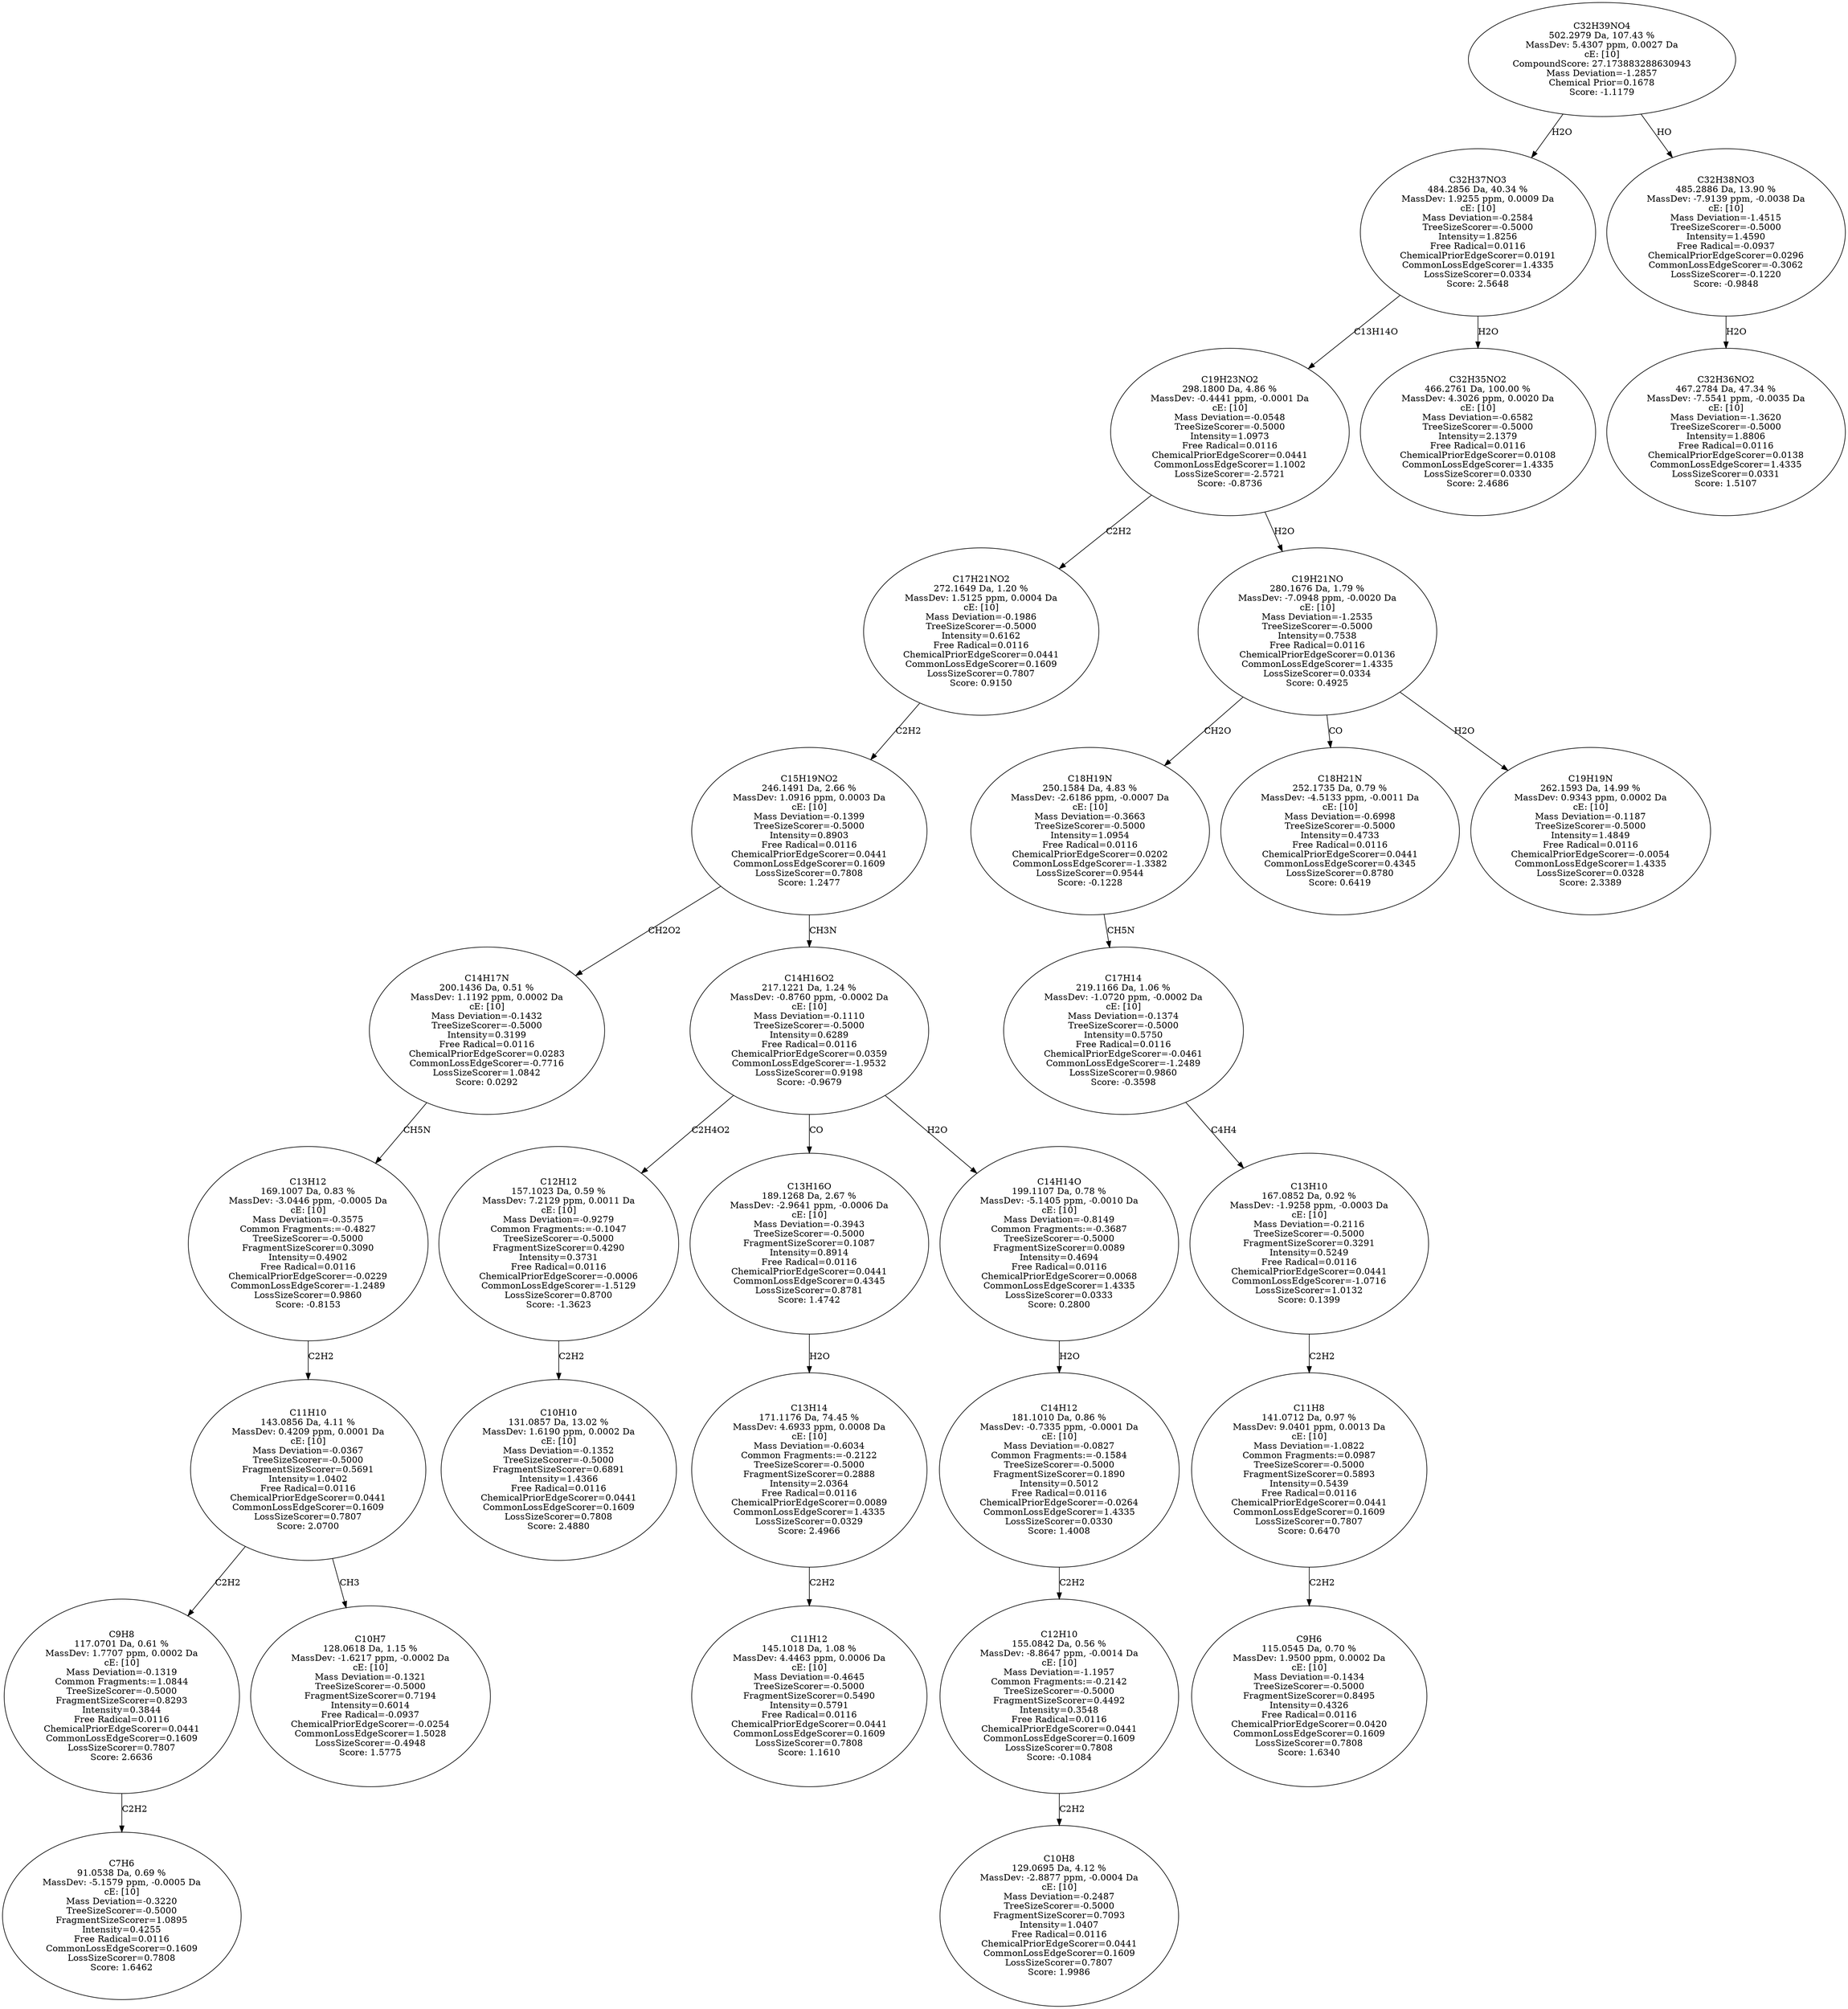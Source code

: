 strict digraph {
v1 [label="C7H6\n91.0538 Da, 0.69 %\nMassDev: -5.1579 ppm, -0.0005 Da\ncE: [10]\nMass Deviation=-0.3220\nTreeSizeScorer=-0.5000\nFragmentSizeScorer=1.0895\nIntensity=0.4255\nFree Radical=0.0116\nCommonLossEdgeScorer=0.1609\nLossSizeScorer=0.7808\nScore: 1.6462"];
v2 [label="C9H8\n117.0701 Da, 0.61 %\nMassDev: 1.7707 ppm, 0.0002 Da\ncE: [10]\nMass Deviation=-0.1319\nCommon Fragments:=1.0844\nTreeSizeScorer=-0.5000\nFragmentSizeScorer=0.8293\nIntensity=0.3844\nFree Radical=0.0116\nChemicalPriorEdgeScorer=0.0441\nCommonLossEdgeScorer=0.1609\nLossSizeScorer=0.7807\nScore: 2.6636"];
v3 [label="C10H7\n128.0618 Da, 1.15 %\nMassDev: -1.6217 ppm, -0.0002 Da\ncE: [10]\nMass Deviation=-0.1321\nTreeSizeScorer=-0.5000\nFragmentSizeScorer=0.7194\nIntensity=0.6014\nFree Radical=-0.0937\nChemicalPriorEdgeScorer=-0.0254\nCommonLossEdgeScorer=1.5028\nLossSizeScorer=-0.4948\nScore: 1.5775"];
v4 [label="C11H10\n143.0856 Da, 4.11 %\nMassDev: 0.4209 ppm, 0.0001 Da\ncE: [10]\nMass Deviation=-0.0367\nTreeSizeScorer=-0.5000\nFragmentSizeScorer=0.5691\nIntensity=1.0402\nFree Radical=0.0116\nChemicalPriorEdgeScorer=0.0441\nCommonLossEdgeScorer=0.1609\nLossSizeScorer=0.7807\nScore: 2.0700"];
v5 [label="C13H12\n169.1007 Da, 0.83 %\nMassDev: -3.0446 ppm, -0.0005 Da\ncE: [10]\nMass Deviation=-0.3575\nCommon Fragments:=-0.4827\nTreeSizeScorer=-0.5000\nFragmentSizeScorer=0.3090\nIntensity=0.4902\nFree Radical=0.0116\nChemicalPriorEdgeScorer=-0.0229\nCommonLossEdgeScorer=-1.2489\nLossSizeScorer=0.9860\nScore: -0.8153"];
v6 [label="C14H17N\n200.1436 Da, 0.51 %\nMassDev: 1.1192 ppm, 0.0002 Da\ncE: [10]\nMass Deviation=-0.1432\nTreeSizeScorer=-0.5000\nIntensity=0.3199\nFree Radical=0.0116\nChemicalPriorEdgeScorer=0.0283\nCommonLossEdgeScorer=-0.7716\nLossSizeScorer=1.0842\nScore: 0.0292"];
v7 [label="C10H10\n131.0857 Da, 13.02 %\nMassDev: 1.6190 ppm, 0.0002 Da\ncE: [10]\nMass Deviation=-0.1352\nTreeSizeScorer=-0.5000\nFragmentSizeScorer=0.6891\nIntensity=1.4366\nFree Radical=0.0116\nChemicalPriorEdgeScorer=0.0441\nCommonLossEdgeScorer=0.1609\nLossSizeScorer=0.7808\nScore: 2.4880"];
v8 [label="C12H12\n157.1023 Da, 0.59 %\nMassDev: 7.2129 ppm, 0.0011 Da\ncE: [10]\nMass Deviation=-0.9279\nCommon Fragments:=-0.1047\nTreeSizeScorer=-0.5000\nFragmentSizeScorer=0.4290\nIntensity=0.3731\nFree Radical=0.0116\nChemicalPriorEdgeScorer=-0.0006\nCommonLossEdgeScorer=-1.5129\nLossSizeScorer=0.8700\nScore: -1.3623"];
v9 [label="C11H12\n145.1018 Da, 1.08 %\nMassDev: 4.4463 ppm, 0.0006 Da\ncE: [10]\nMass Deviation=-0.4645\nTreeSizeScorer=-0.5000\nFragmentSizeScorer=0.5490\nIntensity=0.5791\nFree Radical=0.0116\nChemicalPriorEdgeScorer=0.0441\nCommonLossEdgeScorer=0.1609\nLossSizeScorer=0.7808\nScore: 1.1610"];
v10 [label="C13H14\n171.1176 Da, 74.45 %\nMassDev: 4.6933 ppm, 0.0008 Da\ncE: [10]\nMass Deviation=-0.6034\nCommon Fragments:=-0.2122\nTreeSizeScorer=-0.5000\nFragmentSizeScorer=0.2888\nIntensity=2.0364\nFree Radical=0.0116\nChemicalPriorEdgeScorer=0.0089\nCommonLossEdgeScorer=1.4335\nLossSizeScorer=0.0329\nScore: 2.4966"];
v11 [label="C13H16O\n189.1268 Da, 2.67 %\nMassDev: -2.9641 ppm, -0.0006 Da\ncE: [10]\nMass Deviation=-0.3943\nTreeSizeScorer=-0.5000\nFragmentSizeScorer=0.1087\nIntensity=0.8914\nFree Radical=0.0116\nChemicalPriorEdgeScorer=0.0441\nCommonLossEdgeScorer=0.4345\nLossSizeScorer=0.8781\nScore: 1.4742"];
v12 [label="C10H8\n129.0695 Da, 4.12 %\nMassDev: -2.8877 ppm, -0.0004 Da\ncE: [10]\nMass Deviation=-0.2487\nTreeSizeScorer=-0.5000\nFragmentSizeScorer=0.7093\nIntensity=1.0407\nFree Radical=0.0116\nChemicalPriorEdgeScorer=0.0441\nCommonLossEdgeScorer=0.1609\nLossSizeScorer=0.7807\nScore: 1.9986"];
v13 [label="C12H10\n155.0842 Da, 0.56 %\nMassDev: -8.8647 ppm, -0.0014 Da\ncE: [10]\nMass Deviation=-1.1957\nCommon Fragments:=-0.2142\nTreeSizeScorer=-0.5000\nFragmentSizeScorer=0.4492\nIntensity=0.3548\nFree Radical=0.0116\nChemicalPriorEdgeScorer=0.0441\nCommonLossEdgeScorer=0.1609\nLossSizeScorer=0.7808\nScore: -0.1084"];
v14 [label="C14H12\n181.1010 Da, 0.86 %\nMassDev: -0.7335 ppm, -0.0001 Da\ncE: [10]\nMass Deviation=-0.0827\nCommon Fragments:=-0.1584\nTreeSizeScorer=-0.5000\nFragmentSizeScorer=0.1890\nIntensity=0.5012\nFree Radical=0.0116\nChemicalPriorEdgeScorer=-0.0264\nCommonLossEdgeScorer=1.4335\nLossSizeScorer=0.0330\nScore: 1.4008"];
v15 [label="C14H14O\n199.1107 Da, 0.78 %\nMassDev: -5.1405 ppm, -0.0010 Da\ncE: [10]\nMass Deviation=-0.8149\nCommon Fragments:=-0.3687\nTreeSizeScorer=-0.5000\nFragmentSizeScorer=0.0089\nIntensity=0.4694\nFree Radical=0.0116\nChemicalPriorEdgeScorer=0.0068\nCommonLossEdgeScorer=1.4335\nLossSizeScorer=0.0333\nScore: 0.2800"];
v16 [label="C14H16O2\n217.1221 Da, 1.24 %\nMassDev: -0.8760 ppm, -0.0002 Da\ncE: [10]\nMass Deviation=-0.1110\nTreeSizeScorer=-0.5000\nIntensity=0.6289\nFree Radical=0.0116\nChemicalPriorEdgeScorer=0.0359\nCommonLossEdgeScorer=-1.9532\nLossSizeScorer=0.9198\nScore: -0.9679"];
v17 [label="C15H19NO2\n246.1491 Da, 2.66 %\nMassDev: 1.0916 ppm, 0.0003 Da\ncE: [10]\nMass Deviation=-0.1399\nTreeSizeScorer=-0.5000\nIntensity=0.8903\nFree Radical=0.0116\nChemicalPriorEdgeScorer=0.0441\nCommonLossEdgeScorer=0.1609\nLossSizeScorer=0.7808\nScore: 1.2477"];
v18 [label="C17H21NO2\n272.1649 Da, 1.20 %\nMassDev: 1.5125 ppm, 0.0004 Da\ncE: [10]\nMass Deviation=-0.1986\nTreeSizeScorer=-0.5000\nIntensity=0.6162\nFree Radical=0.0116\nChemicalPriorEdgeScorer=0.0441\nCommonLossEdgeScorer=0.1609\nLossSizeScorer=0.7807\nScore: 0.9150"];
v19 [label="C9H6\n115.0545 Da, 0.70 %\nMassDev: 1.9500 ppm, 0.0002 Da\ncE: [10]\nMass Deviation=-0.1434\nTreeSizeScorer=-0.5000\nFragmentSizeScorer=0.8495\nIntensity=0.4326\nFree Radical=0.0116\nChemicalPriorEdgeScorer=0.0420\nCommonLossEdgeScorer=0.1609\nLossSizeScorer=0.7808\nScore: 1.6340"];
v20 [label="C11H8\n141.0712 Da, 0.97 %\nMassDev: 9.0401 ppm, 0.0013 Da\ncE: [10]\nMass Deviation=-1.0822\nCommon Fragments:=0.0987\nTreeSizeScorer=-0.5000\nFragmentSizeScorer=0.5893\nIntensity=0.5439\nFree Radical=0.0116\nChemicalPriorEdgeScorer=0.0441\nCommonLossEdgeScorer=0.1609\nLossSizeScorer=0.7807\nScore: 0.6470"];
v21 [label="C13H10\n167.0852 Da, 0.92 %\nMassDev: -1.9258 ppm, -0.0003 Da\ncE: [10]\nMass Deviation=-0.2116\nTreeSizeScorer=-0.5000\nFragmentSizeScorer=0.3291\nIntensity=0.5249\nFree Radical=0.0116\nChemicalPriorEdgeScorer=0.0441\nCommonLossEdgeScorer=-1.0716\nLossSizeScorer=1.0132\nScore: 0.1399"];
v22 [label="C17H14\n219.1166 Da, 1.06 %\nMassDev: -1.0720 ppm, -0.0002 Da\ncE: [10]\nMass Deviation=-0.1374\nTreeSizeScorer=-0.5000\nIntensity=0.5750\nFree Radical=0.0116\nChemicalPriorEdgeScorer=-0.0461\nCommonLossEdgeScorer=-1.2489\nLossSizeScorer=0.9860\nScore: -0.3598"];
v23 [label="C18H19N\n250.1584 Da, 4.83 %\nMassDev: -2.6186 ppm, -0.0007 Da\ncE: [10]\nMass Deviation=-0.3663\nTreeSizeScorer=-0.5000\nIntensity=1.0954\nFree Radical=0.0116\nChemicalPriorEdgeScorer=0.0202\nCommonLossEdgeScorer=-1.3382\nLossSizeScorer=0.9544\nScore: -0.1228"];
v24 [label="C18H21N\n252.1735 Da, 0.79 %\nMassDev: -4.5133 ppm, -0.0011 Da\ncE: [10]\nMass Deviation=-0.6998\nTreeSizeScorer=-0.5000\nIntensity=0.4733\nFree Radical=0.0116\nChemicalPriorEdgeScorer=0.0441\nCommonLossEdgeScorer=0.4345\nLossSizeScorer=0.8780\nScore: 0.6419"];
v25 [label="C19H19N\n262.1593 Da, 14.99 %\nMassDev: 0.9343 ppm, 0.0002 Da\ncE: [10]\nMass Deviation=-0.1187\nTreeSizeScorer=-0.5000\nIntensity=1.4849\nFree Radical=0.0116\nChemicalPriorEdgeScorer=-0.0054\nCommonLossEdgeScorer=1.4335\nLossSizeScorer=0.0328\nScore: 2.3389"];
v26 [label="C19H21NO\n280.1676 Da, 1.79 %\nMassDev: -7.0948 ppm, -0.0020 Da\ncE: [10]\nMass Deviation=-1.2535\nTreeSizeScorer=-0.5000\nIntensity=0.7538\nFree Radical=0.0116\nChemicalPriorEdgeScorer=0.0136\nCommonLossEdgeScorer=1.4335\nLossSizeScorer=0.0334\nScore: 0.4925"];
v27 [label="C19H23NO2\n298.1800 Da, 4.86 %\nMassDev: -0.4441 ppm, -0.0001 Da\ncE: [10]\nMass Deviation=-0.0548\nTreeSizeScorer=-0.5000\nIntensity=1.0973\nFree Radical=0.0116\nChemicalPriorEdgeScorer=0.0441\nCommonLossEdgeScorer=1.1002\nLossSizeScorer=-2.5721\nScore: -0.8736"];
v28 [label="C32H35NO2\n466.2761 Da, 100.00 %\nMassDev: 4.3026 ppm, 0.0020 Da\ncE: [10]\nMass Deviation=-0.6582\nTreeSizeScorer=-0.5000\nIntensity=2.1379\nFree Radical=0.0116\nChemicalPriorEdgeScorer=0.0108\nCommonLossEdgeScorer=1.4335\nLossSizeScorer=0.0330\nScore: 2.4686"];
v29 [label="C32H37NO3\n484.2856 Da, 40.34 %\nMassDev: 1.9255 ppm, 0.0009 Da\ncE: [10]\nMass Deviation=-0.2584\nTreeSizeScorer=-0.5000\nIntensity=1.8256\nFree Radical=0.0116\nChemicalPriorEdgeScorer=0.0191\nCommonLossEdgeScorer=1.4335\nLossSizeScorer=0.0334\nScore: 2.5648"];
v30 [label="C32H36NO2\n467.2784 Da, 47.34 %\nMassDev: -7.5541 ppm, -0.0035 Da\ncE: [10]\nMass Deviation=-1.3620\nTreeSizeScorer=-0.5000\nIntensity=1.8806\nFree Radical=0.0116\nChemicalPriorEdgeScorer=0.0138\nCommonLossEdgeScorer=1.4335\nLossSizeScorer=0.0331\nScore: 1.5107"];
v31 [label="C32H38NO3\n485.2886 Da, 13.90 %\nMassDev: -7.9139 ppm, -0.0038 Da\ncE: [10]\nMass Deviation=-1.4515\nTreeSizeScorer=-0.5000\nIntensity=1.4590\nFree Radical=-0.0937\nChemicalPriorEdgeScorer=0.0296\nCommonLossEdgeScorer=-0.3062\nLossSizeScorer=-0.1220\nScore: -0.9848"];
v32 [label="C32H39NO4\n502.2979 Da, 107.43 %\nMassDev: 5.4307 ppm, 0.0027 Da\ncE: [10]\nCompoundScore: 27.173883288630943\nMass Deviation=-1.2857\nChemical Prior=0.1678\nScore: -1.1179"];
v2 -> v1 [label="C2H2"];
v4 -> v2 [label="C2H2"];
v4 -> v3 [label="CH3"];
v5 -> v4 [label="C2H2"];
v6 -> v5 [label="CH5N"];
v17 -> v6 [label="CH2O2"];
v8 -> v7 [label="C2H2"];
v16 -> v8 [label="C2H4O2"];
v10 -> v9 [label="C2H2"];
v11 -> v10 [label="H2O"];
v16 -> v11 [label="CO"];
v13 -> v12 [label="C2H2"];
v14 -> v13 [label="C2H2"];
v15 -> v14 [label="H2O"];
v16 -> v15 [label="H2O"];
v17 -> v16 [label="CH3N"];
v18 -> v17 [label="C2H2"];
v27 -> v18 [label="C2H2"];
v20 -> v19 [label="C2H2"];
v21 -> v20 [label="C2H2"];
v22 -> v21 [label="C4H4"];
v23 -> v22 [label="CH5N"];
v26 -> v23 [label="CH2O"];
v26 -> v24 [label="CO"];
v26 -> v25 [label="H2O"];
v27 -> v26 [label="H2O"];
v29 -> v27 [label="C13H14O"];
v29 -> v28 [label="H2O"];
v32 -> v29 [label="H2O"];
v31 -> v30 [label="H2O"];
v32 -> v31 [label="HO"];
}